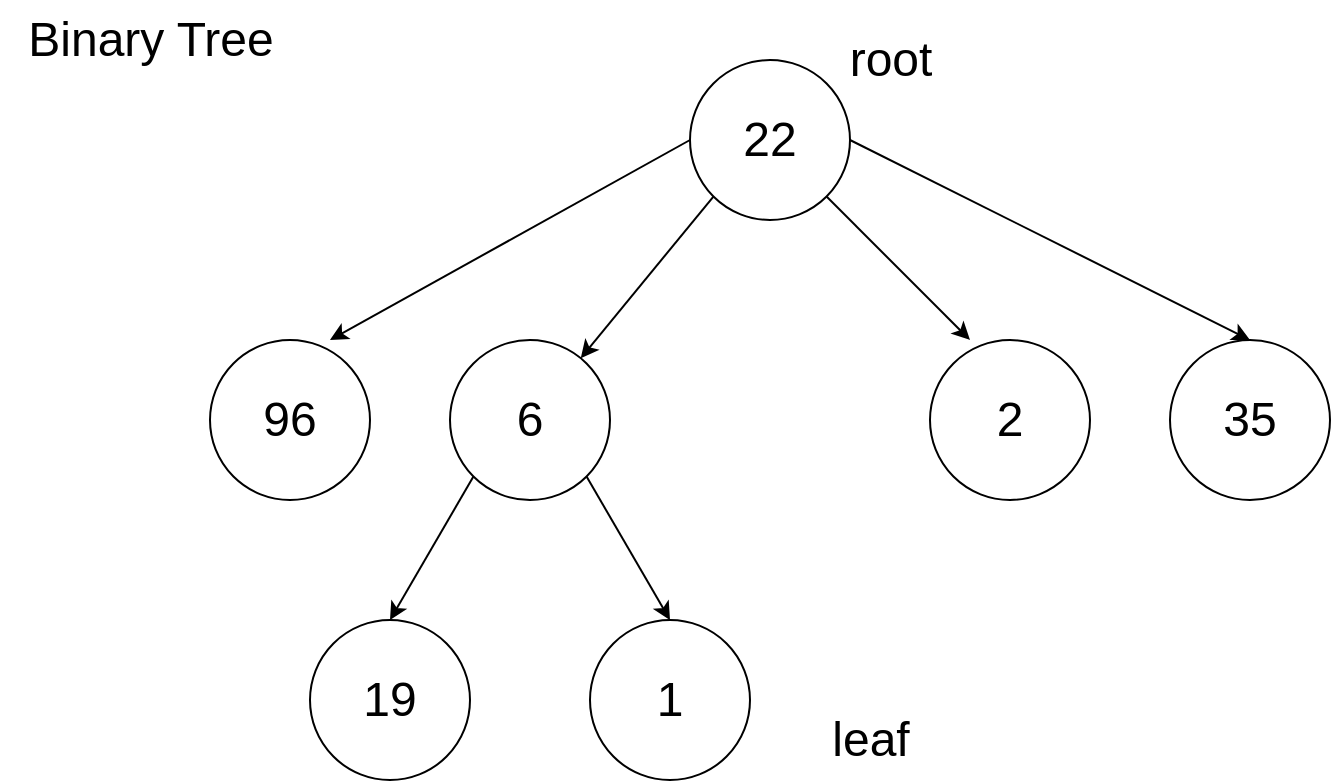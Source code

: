 <mxfile>
    <diagram id="7Fwyivfw4fMAy76Bi0ci" name="Page-1">
        <mxGraphModel dx="980" dy="469" grid="1" gridSize="10" guides="1" tooltips="1" connect="1" arrows="1" fold="1" page="1" pageScale="1" pageWidth="850" pageHeight="1100" math="0" shadow="0">
            <root>
                <mxCell id="0"/>
                <mxCell id="1" parent="0"/>
                <mxCell id="9" style="edgeStyle=none;html=1;exitX=0;exitY=1;exitDx=0;exitDy=0;fontSize=24;" edge="1" parent="1" source="2" target="4">
                    <mxGeometry relative="1" as="geometry"/>
                </mxCell>
                <mxCell id="10" style="edgeStyle=none;html=1;exitX=0;exitY=0.5;exitDx=0;exitDy=0;entryX=0.75;entryY=0;entryDx=0;entryDy=0;entryPerimeter=0;fontSize=24;" edge="1" parent="1" source="2" target="3">
                    <mxGeometry relative="1" as="geometry"/>
                </mxCell>
                <mxCell id="11" style="edgeStyle=none;html=1;exitX=1;exitY=1;exitDx=0;exitDy=0;entryX=0.25;entryY=0;entryDx=0;entryDy=0;entryPerimeter=0;fontSize=24;" edge="1" parent="1" source="2" target="5">
                    <mxGeometry relative="1" as="geometry"/>
                </mxCell>
                <mxCell id="12" style="edgeStyle=none;html=1;exitX=1;exitY=0.5;exitDx=0;exitDy=0;entryX=0.5;entryY=0;entryDx=0;entryDy=0;fontSize=24;" edge="1" parent="1" source="2" target="6">
                    <mxGeometry relative="1" as="geometry"/>
                </mxCell>
                <mxCell id="2" value="&lt;font style=&quot;font-size: 24px;&quot;&gt;22&lt;/font&gt;" style="ellipse;whiteSpace=wrap;html=1;aspect=fixed;" vertex="1" parent="1">
                    <mxGeometry x="360" y="40" width="80" height="80" as="geometry"/>
                </mxCell>
                <mxCell id="3" value="&lt;font style=&quot;font-size: 24px;&quot;&gt;96&lt;/font&gt;" style="ellipse;whiteSpace=wrap;html=1;aspect=fixed;" vertex="1" parent="1">
                    <mxGeometry x="120" y="180" width="80" height="80" as="geometry"/>
                </mxCell>
                <mxCell id="13" style="edgeStyle=none;html=1;exitX=0;exitY=1;exitDx=0;exitDy=0;entryX=0.5;entryY=0;entryDx=0;entryDy=0;fontSize=24;" edge="1" parent="1" source="4" target="8">
                    <mxGeometry relative="1" as="geometry"/>
                </mxCell>
                <mxCell id="14" style="edgeStyle=none;html=1;exitX=1;exitY=1;exitDx=0;exitDy=0;entryX=0.5;entryY=0;entryDx=0;entryDy=0;fontSize=24;" edge="1" parent="1" source="4" target="7">
                    <mxGeometry relative="1" as="geometry"/>
                </mxCell>
                <mxCell id="4" value="&lt;span style=&quot;font-size: 24px;&quot;&gt;6&lt;/span&gt;" style="ellipse;whiteSpace=wrap;html=1;aspect=fixed;" vertex="1" parent="1">
                    <mxGeometry x="240" y="180" width="80" height="80" as="geometry"/>
                </mxCell>
                <mxCell id="5" value="&lt;font style=&quot;font-size: 24px;&quot;&gt;2&lt;/font&gt;" style="ellipse;whiteSpace=wrap;html=1;aspect=fixed;" vertex="1" parent="1">
                    <mxGeometry x="480" y="180" width="80" height="80" as="geometry"/>
                </mxCell>
                <mxCell id="6" value="&lt;font style=&quot;font-size: 24px;&quot;&gt;35&lt;/font&gt;" style="ellipse;whiteSpace=wrap;html=1;aspect=fixed;" vertex="1" parent="1">
                    <mxGeometry x="600" y="180" width="80" height="80" as="geometry"/>
                </mxCell>
                <mxCell id="7" value="&lt;font style=&quot;font-size: 24px;&quot;&gt;1&lt;/font&gt;" style="ellipse;whiteSpace=wrap;html=1;aspect=fixed;" vertex="1" parent="1">
                    <mxGeometry x="310" y="320" width="80" height="80" as="geometry"/>
                </mxCell>
                <mxCell id="8" value="&lt;span style=&quot;font-size: 24px;&quot;&gt;19&lt;/span&gt;" style="ellipse;whiteSpace=wrap;html=1;aspect=fixed;" vertex="1" parent="1">
                    <mxGeometry x="170" y="320" width="80" height="80" as="geometry"/>
                </mxCell>
                <mxCell id="15" value="root" style="text;html=1;align=center;verticalAlign=middle;resizable=0;points=[];autosize=1;strokeColor=none;fillColor=none;fontSize=24;" vertex="1" parent="1">
                    <mxGeometry x="430" y="20" width="60" height="40" as="geometry"/>
                </mxCell>
                <mxCell id="16" value="leaf" style="text;html=1;align=center;verticalAlign=middle;resizable=0;points=[];autosize=1;strokeColor=none;fillColor=none;fontSize=24;" vertex="1" parent="1">
                    <mxGeometry x="420" y="360" width="60" height="40" as="geometry"/>
                </mxCell>
                <mxCell id="17" value="Binary Tree" style="text;html=1;align=center;verticalAlign=middle;resizable=0;points=[];autosize=1;strokeColor=none;fillColor=none;fontSize=24;" vertex="1" parent="1">
                    <mxGeometry x="15" y="10" width="150" height="40" as="geometry"/>
                </mxCell>
            </root>
        </mxGraphModel>
    </diagram>
</mxfile>
